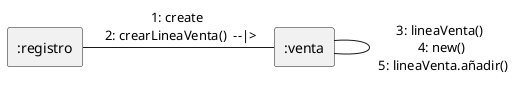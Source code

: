 @startuml retor_comunicacion
rectangle ":registro" as registro
rectangle ":venta" as venta

registro -r--- venta : 1: create \n 2: crearLineaVenta()  --|>
venta -- venta : 3: lineaVenta() \n 4: new() \n 5: lineaVenta.añadir()
@enduml